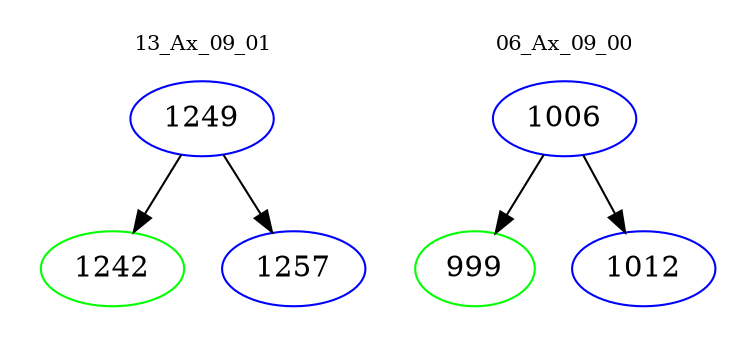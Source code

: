 digraph{
subgraph cluster_0 {
color = white
label = "13_Ax_09_01";
fontsize=10;
T0_1249 [label="1249", color="blue"]
T0_1249 -> T0_1242 [color="black"]
T0_1242 [label="1242", color="green"]
T0_1249 -> T0_1257 [color="black"]
T0_1257 [label="1257", color="blue"]
}
subgraph cluster_1 {
color = white
label = "06_Ax_09_00";
fontsize=10;
T1_1006 [label="1006", color="blue"]
T1_1006 -> T1_999 [color="black"]
T1_999 [label="999", color="green"]
T1_1006 -> T1_1012 [color="black"]
T1_1012 [label="1012", color="blue"]
}
}
